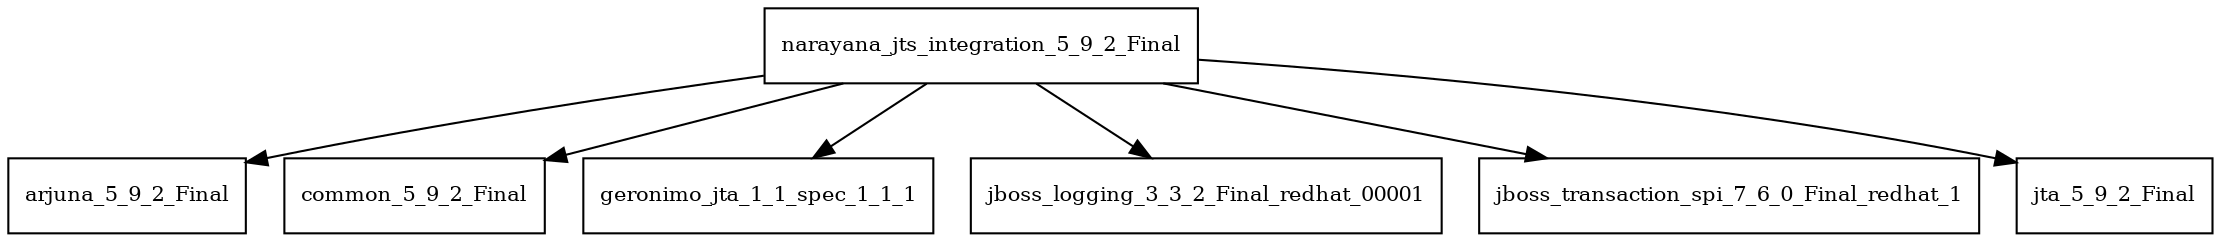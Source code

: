 digraph narayana_jts_integration_5_9_2_Final_dependencies {
  node [shape = box, fontsize=10.0];
  narayana_jts_integration_5_9_2_Final -> arjuna_5_9_2_Final;
  narayana_jts_integration_5_9_2_Final -> common_5_9_2_Final;
  narayana_jts_integration_5_9_2_Final -> geronimo_jta_1_1_spec_1_1_1;
  narayana_jts_integration_5_9_2_Final -> jboss_logging_3_3_2_Final_redhat_00001;
  narayana_jts_integration_5_9_2_Final -> jboss_transaction_spi_7_6_0_Final_redhat_1;
  narayana_jts_integration_5_9_2_Final -> jta_5_9_2_Final;
}
